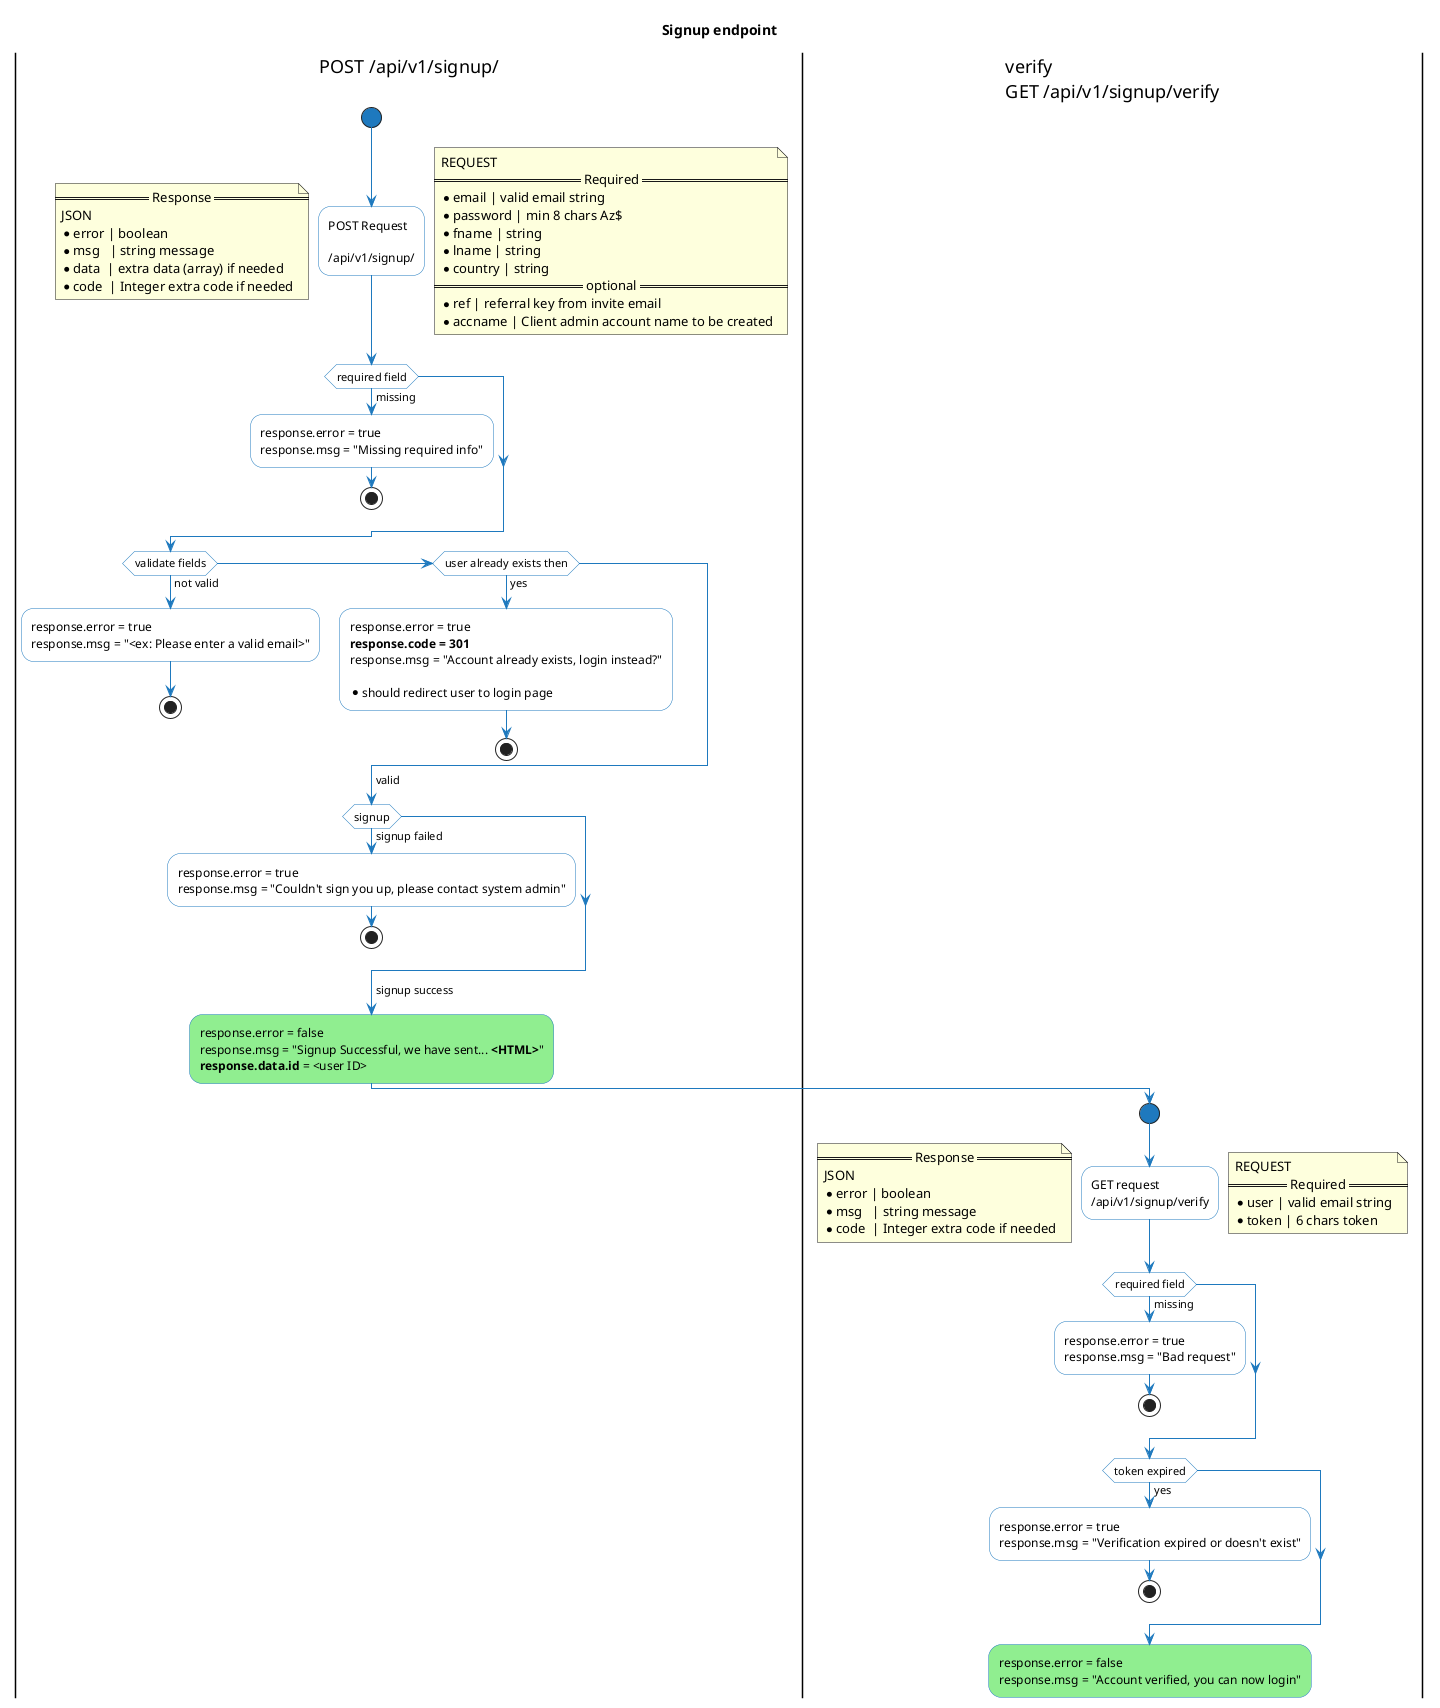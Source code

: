 @startuml
title Signup endpoint
|POST /api/v1/signup/|

skinparam backgroundColor white

skinparam activity {
  StartColor #1e79be
  ArrowColor #1e79be
  EndColor #1e79be
  BackgroundColor white
  SequenceTitleFontColor white
  BorderColor #1e79be
  FontName Tahoma
}
'|main|
start

:POST Request

/api/v1/signup/;

note right
     REQUEST
     == Required ==
     * email | valid email string
     * password | min 8 chars Az$
     * fname | string
     * lname | string
     * country | string
     == optional ==
     * ref | referral key from invite email
     * accname | Client admin account name to be created
end note

note left
     == Response ==
     JSON
     * error | boolean
     * msg   | string message
     * data  | extra data (array) if needed
     * code  | Integer extra code if needed
end note

if(required field) then
    -> missing;
    :response.error = true
    response.msg = "Missing required info";
    stop
endif



if(validate fields) then

    -> not valid;
        :response.error = true
        response.msg = "<ex: Please enter a valid email>";
        stop;
'endif
else if(user already exists then) then (yes)
    :response.error = true
    **response.code = 301**
    response.msg = "Account already exists, login instead?"

    *should redirect user to login page;
    stop
endif
-> valid;

if(signup) then
    -> signup failed;
    :response.error = true
    response.msg = "Couldn't sign you up, please contact system admin";
    stop
endif

-> signup success;
 #lightgreen:response.error = false
 response.msg = "Signup Successful, we have sent... **<HTML>**"
 **response.data.id** = <user ID>;
|verify\nGET /api/v1/signup/verify|

start
:GET request
/api/v1/signup/verify;
note right
     REQUEST
     == Required ==
     * user | valid email string
     * token | 6 chars token
end note

note left
     == Response ==
     JSON
     * error | boolean
     * msg   | string message
     * code  | Integer extra code if needed
end note

if(required field) then
    -> missing;
    :response.error = true
    response.msg = "Bad request";
    stop
endif

if(token expired) then (yes)
    :response.error = true
    response.msg = "Verification expired or doesn't exist";

    stop
endif
#lightgreen:response.error = false
response.msg = "Account verified, you can now login";


@enduml